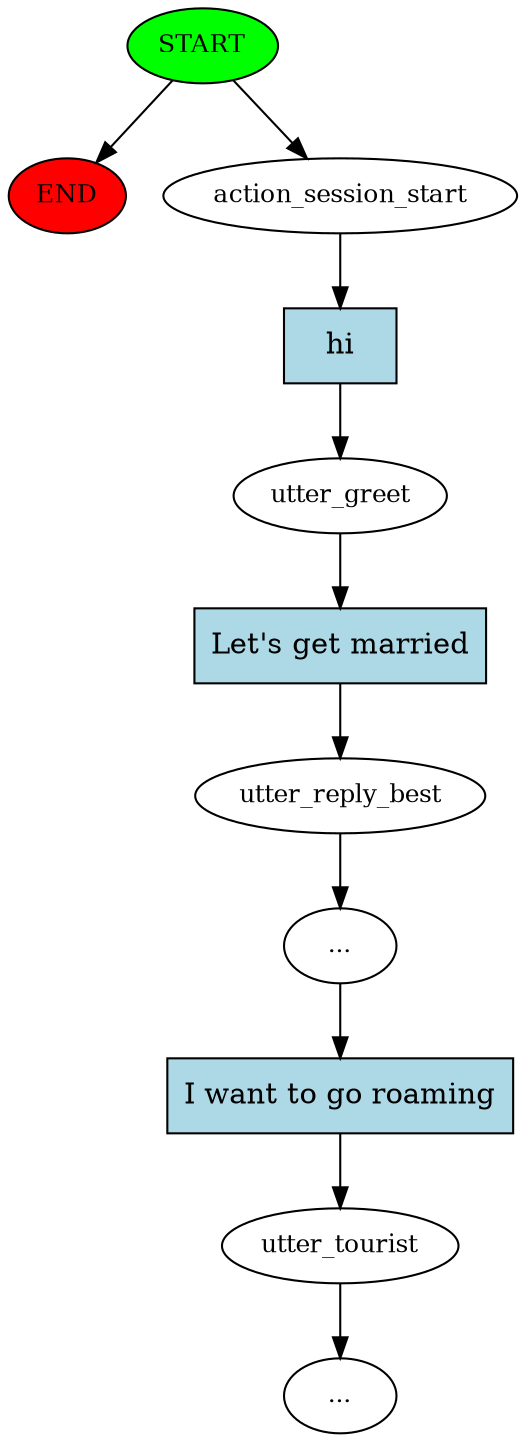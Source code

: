 digraph  {
0 [class="start active", fillcolor=green, fontsize=12, label=START, style=filled];
"-1" [class=end, fillcolor=red, fontsize=12, label=END, style=filled];
1 [class=active, fontsize=12, label=action_session_start];
2 [class=active, fontsize=12, label=utter_greet];
3 [class=active, fontsize=12, label=utter_reply_best];
4 [class=active, fontsize=12, label="..."];
5 [class=active, fontsize=12, label=utter_tourist];
6 [class="dashed active", fontsize=12, label="..."];
7 [class="intent active", fillcolor=lightblue, label=hi, shape=rect, style=filled];
8 [class="intent active", fillcolor=lightblue, label="Let's get married", shape=rect, style=filled];
9 [class="intent active", fillcolor=lightblue, label="I want to go roaming", shape=rect, style=filled];
0 -> "-1"  [class="", key=NONE, label=""];
0 -> 1  [class=active, key=NONE, label=""];
1 -> 7  [class=active, key=0];
2 -> 8  [class=active, key=0];
3 -> 4  [class=active, key=NONE, label=""];
4 -> 9  [class=active, key=0];
5 -> 6  [class=active, key=NONE, label=""];
7 -> 2  [class=active, key=0];
8 -> 3  [class=active, key=0];
9 -> 5  [class=active, key=0];
}
